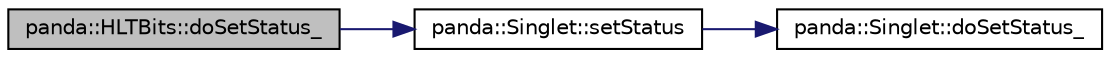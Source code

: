 digraph G
{
  edge [fontname="Helvetica",fontsize="10",labelfontname="Helvetica",labelfontsize="10"];
  node [fontname="Helvetica",fontsize="10",shape=record];
  rankdir=LR;
  Node1 [label="panda::HLTBits::doSetStatus_",height=0.2,width=0.4,color="black", fillcolor="grey75", style="filled" fontcolor="black"];
  Node1 -> Node2 [color="midnightblue",fontsize="10",style="solid"];
  Node2 [label="panda::Singlet::setStatus",height=0.2,width=0.4,color="black", fillcolor="white", style="filled",URL="$classpanda_1_1Singlet.html#a7b38d2165f30ed45922939a806708602",tooltip="Set status of branches to true (matching branch) or false (vetoed branch)."];
  Node2 -> Node3 [color="midnightblue",fontsize="10",style="solid"];
  Node3 [label="panda::Singlet::doSetStatus_",height=0.2,width=0.4,color="black", fillcolor="white", style="filled",URL="$classpanda_1_1Singlet.html#a660799e379f7949f3b8e2d74f6e1ddb2"];
}
